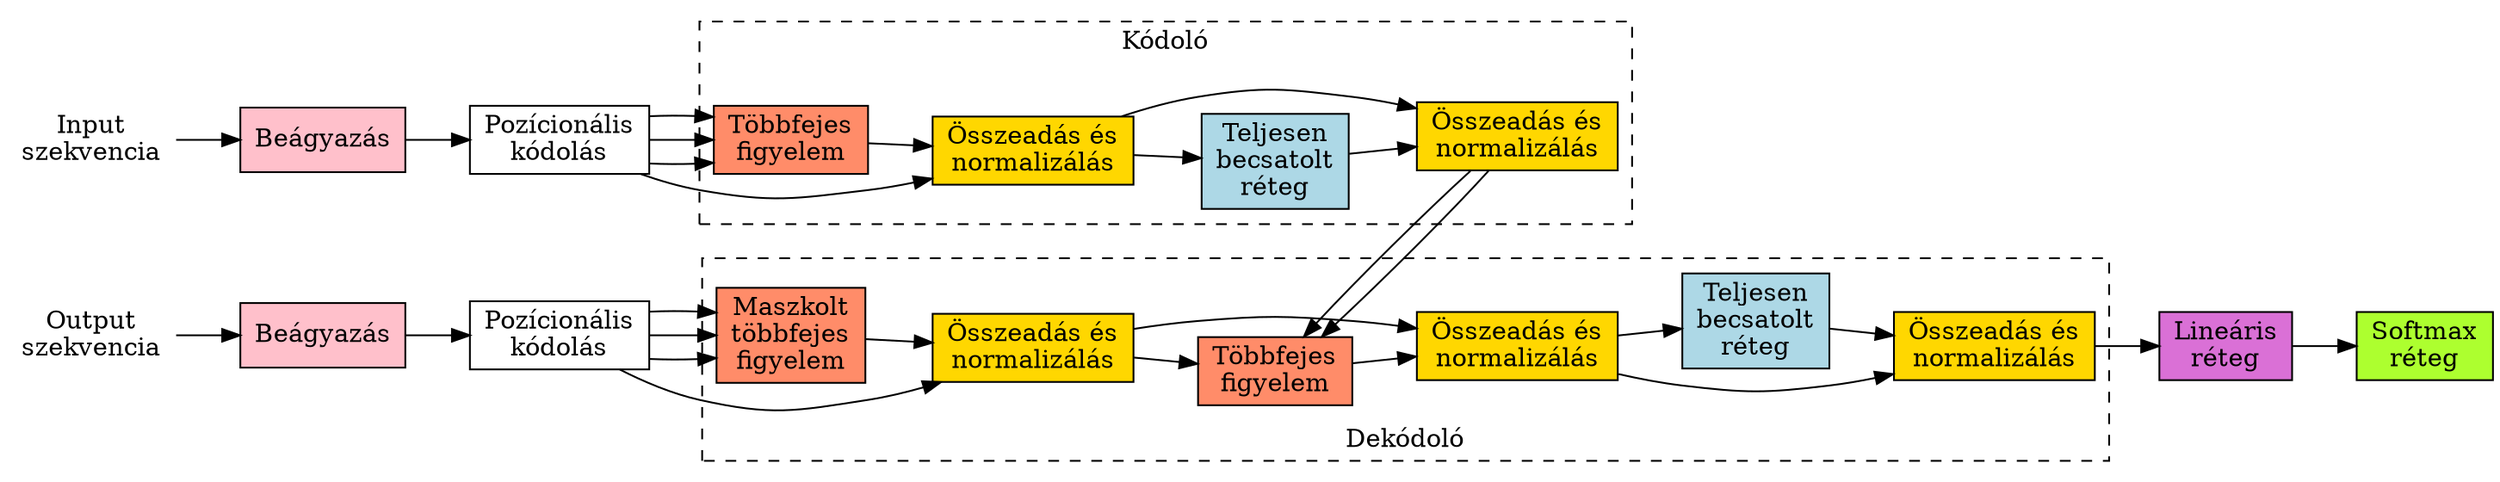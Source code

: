 digraph transformer {
    graph [dpi=300]
    rankdir="LR"

    input_seq [label="Input\nszekvencia", shape="rectangle", shape="plaintext"]
    output_seq [label="Output\nszekvencia", shape="rectangle", shape="plaintext"]
    input_embed [label="Beágyazás", shape="rectangle", style="filled", fillcolor="pink"]
    output_embed [label="Beágyazás", shape="rectangle", style="filled", fillcolor="pink"]
    pos_encoding1 [label="Pozícionális\nkódolás", shape="rectangle"]
    pos_encoding2 [label="Pozícionális\nkódolás", shape="rectangle"]
    

    subgraph cluster_1 {
        style="dashed"
        label="Kódoló"
        multihead1 [label="Többfejes\nfigyelem", shape="rectangle", style="filled", fillcolor="salmon1"]
        fc1 [label="Teljesen\nbecsatolt\nréteg", shape="rectangle", style="filled", fillcolor="lightblue"]
        add_norm1 [label="Összeadás és\nnormalizálás", shape="rectangle", style="filled", fillcolor="gold1"]
        add_norm2 [label="Összeadás és\nnormalizálás", shape="rectangle", style="filled", fillcolor="gold1"]
    }

    subgraph cluster_2 {
        style="dashed"
        label="Dekódoló"
        labelloc="b"
        masked_multihead [label="Maszkolt\ntöbbfejes\nfigyelem", shape="rectangle", style="filled", fillcolor="salmon1"]
        multihead2 [label="Többfejes\nfigyelem", shape="rectangle", style="filled", fillcolor="salmon1"]
        add_norm3 [label="Összeadás és\nnormalizálás", shape="rectangle", style="filled", fillcolor="gold1"]
        add_norm4 [label="Összeadás és\nnormalizálás", shape="rectangle", style="filled", fillcolor="gold1"]
        add_norm5 [label="Összeadás és\nnormalizálás", shape="rectangle", style="filled", fillcolor="gold1"]
        fc2 [label="Teljesen\nbecsatolt\nréteg", shape="rectangle", style="filled", fillcolor="lightblue"]
    }

    linear [label="Lineáris\nréteg", shape="rectangle", style="filled", fillcolor="orchid"]
    softmax [label="Softmax\nréteg", shape="rectangle", style="filled", fillcolor="greenyellow"]

    input_seq -> input_embed
    input_embed -> pos_encoding1
    pos_encoding1 -> multihead1
    pos_encoding1 -> multihead1
    pos_encoding1 -> multihead1
    multihead1 -> add_norm1
    add_norm1 -> fc1
    fc1 -> add_norm2
    pos_encoding1 -> add_norm1
    add_norm1 -> add_norm2

    output_seq -> output_embed
    output_embed -> pos_encoding2
    pos_encoding2 -> masked_multihead
    pos_encoding2 -> masked_multihead
    pos_encoding2 -> masked_multihead
    masked_multihead -> add_norm3
    add_norm3 -> multihead2
    multihead2 -> add_norm4
    add_norm4 -> fc2
    fc2 -> add_norm5
    add_norm5 -> linear
    linear -> softmax
    pos_encoding2 -> add_norm3
    add_norm3 -> add_norm4
    add_norm4 -> add_norm5

    add_norm2 -> multihead2 [constraint="False"]
    add_norm2 -> multihead2 [constraint="False"]
}